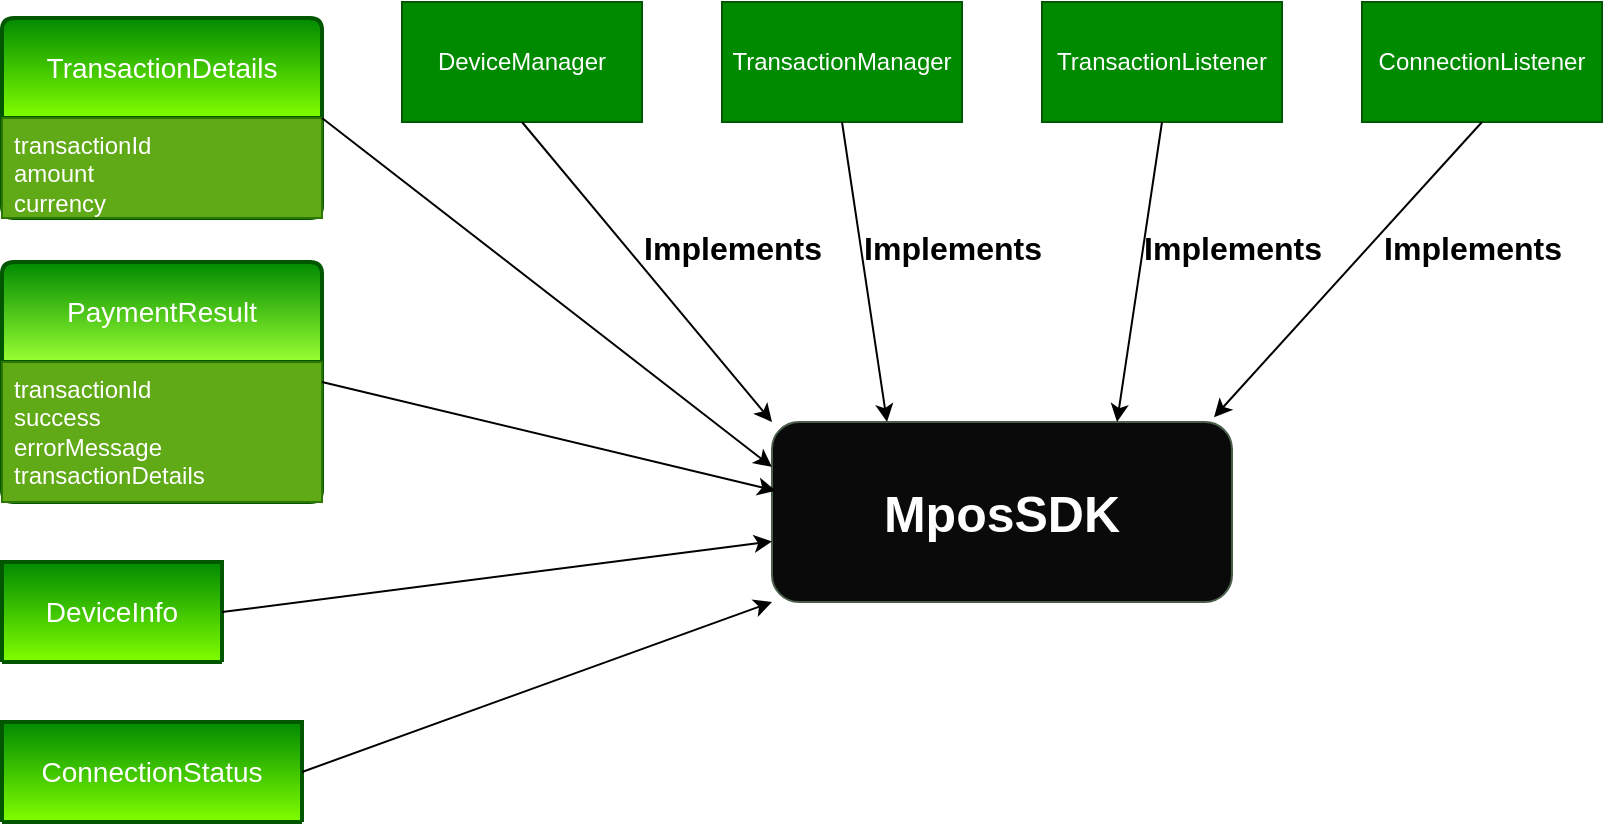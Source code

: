 <mxfile version="22.1.7" type="github">
  <diagram name="Page-1" id="8V6RjgSloTORYyE_jMOV">
    <mxGraphModel dx="1002" dy="569" grid="1" gridSize="10" guides="1" tooltips="1" connect="1" arrows="1" fold="1" page="1" pageScale="1" pageWidth="850" pageHeight="1100" math="0" shadow="0">
      <root>
        <mxCell id="0" />
        <mxCell id="1" parent="0" />
        <mxCell id="IYBhqnQqCelYZUV0Fu-4-50" value="TransactionDetails" style="swimlane;childLayout=stackLayout;horizontal=1;startSize=50;horizontalStack=0;rounded=1;fontSize=14;fontStyle=0;strokeWidth=2;resizeParent=0;resizeLast=1;shadow=0;dashed=0;align=center;arcSize=4;whiteSpace=wrap;html=1;fillColor=#008a00;fontColor=#ffffff;strokeColor=#005700;swimlaneFillColor=default;gradientColor=#80FF00;" parent="1" vertex="1">
          <mxGeometry x="40" y="48" width="160" height="100" as="geometry">
            <mxRectangle x="40" y="160" width="160" height="50" as="alternateBounds" />
          </mxGeometry>
        </mxCell>
        <mxCell id="IYBhqnQqCelYZUV0Fu-4-51" value="transactionId&lt;br&gt;amount&lt;br&gt;currency" style="align=left;strokeColor=#2D7600;fillColor=#60a917;spacingLeft=4;fontSize=12;verticalAlign=top;resizable=0;rotatable=0;part=1;html=1;fontColor=#ffffff;" parent="IYBhqnQqCelYZUV0Fu-4-50" vertex="1">
          <mxGeometry y="50" width="160" height="50" as="geometry" />
        </mxCell>
        <mxCell id="IYBhqnQqCelYZUV0Fu-4-52" value="ConnectionStatus" style="swimlane;childLayout=stackLayout;horizontal=1;startSize=50;horizontalStack=0;rounded=1;fontSize=14;fontStyle=0;strokeWidth=2;resizeParent=0;resizeLast=1;shadow=0;dashed=0;align=center;arcSize=4;whiteSpace=wrap;html=1;fillColor=#008a00;fontColor=#ffffff;strokeColor=#005700;gradientColor=#80FF00;swimlaneFillColor=none;" parent="1" vertex="1" collapsed="1">
          <mxGeometry x="40" y="400" width="150" height="50" as="geometry">
            <mxRectangle x="30" y="400" width="160" height="90" as="alternateBounds" />
          </mxGeometry>
        </mxCell>
        <mxCell id="IYBhqnQqCelYZUV0Fu-4-53" value="isConnected&lt;br&gt;deviceInfo" style="align=left;strokeColor=#2D7600;fillColor=#60a917;spacingLeft=4;fontSize=12;verticalAlign=top;resizable=0;rotatable=0;part=1;html=1;fontColor=#ffffff;" parent="IYBhqnQqCelYZUV0Fu-4-52" vertex="1">
          <mxGeometry y="50" width="160" height="40" as="geometry" />
        </mxCell>
        <mxCell id="IYBhqnQqCelYZUV0Fu-4-54" value="DeviceInfo" style="swimlane;childLayout=stackLayout;horizontal=1;startSize=50;horizontalStack=0;rounded=1;fontSize=14;fontStyle=0;strokeWidth=2;resizeParent=0;resizeLast=1;shadow=0;dashed=0;align=center;arcSize=4;whiteSpace=wrap;html=1;fillColor=#008a00;fontColor=#ffffff;strokeColor=#005700;gradientColor=#80FF00;" parent="1" vertex="1" collapsed="1">
          <mxGeometry x="40" y="320" width="110" height="50" as="geometry">
            <mxRectangle x="30" y="290" width="160" height="90" as="alternateBounds" />
          </mxGeometry>
        </mxCell>
        <mxCell id="IYBhqnQqCelYZUV0Fu-4-55" value="amount&lt;br&gt;currency" style="align=left;strokeColor=#2D7600;fillColor=#60a917;spacingLeft=4;fontSize=12;verticalAlign=top;resizable=0;rotatable=0;part=1;html=1;fontColor=#ffffff;" parent="IYBhqnQqCelYZUV0Fu-4-54" vertex="1">
          <mxGeometry y="50" width="160" height="40" as="geometry" />
        </mxCell>
        <mxCell id="IYBhqnQqCelYZUV0Fu-4-56" value="PaymentResult" style="swimlane;childLayout=stackLayout;horizontal=1;startSize=50;horizontalStack=0;rounded=1;fontSize=14;fontStyle=0;strokeWidth=2;resizeParent=0;resizeLast=1;shadow=0;dashed=0;align=center;arcSize=4;whiteSpace=wrap;html=1;fillColor=#008a00;fontColor=#ffffff;strokeColor=#005700;gradientColor=#99FF33;" parent="1" vertex="1">
          <mxGeometry x="40" y="170" width="160" height="120" as="geometry">
            <mxRectangle x="40" y="240" width="140" height="50" as="alternateBounds" />
          </mxGeometry>
        </mxCell>
        <mxCell id="IYBhqnQqCelYZUV0Fu-4-57" value="transactionId&lt;br&gt;success&lt;br&gt;errorMessage&lt;br&gt;transactionDetails" style="align=left;strokeColor=#2D7600;fillColor=#60a917;spacingLeft=4;fontSize=12;verticalAlign=top;resizable=0;rotatable=0;part=1;html=1;fontColor=#ffffff;" parent="IYBhqnQqCelYZUV0Fu-4-56" vertex="1">
          <mxGeometry y="50" width="160" height="70" as="geometry" />
        </mxCell>
        <mxCell id="IYBhqnQqCelYZUV0Fu-4-59" value="TransactionManager" style="rounded=0;whiteSpace=wrap;html=1;fillColor=#008a00;fontColor=#ffffff;strokeColor=#005700;" parent="1" vertex="1">
          <mxGeometry x="400" y="40" width="120" height="60" as="geometry" />
        </mxCell>
        <mxCell id="IYBhqnQqCelYZUV0Fu-4-60" value="DeviceManager" style="rounded=0;whiteSpace=wrap;html=1;fillColor=#008a00;fontColor=#ffffff;strokeColor=#005700;" parent="1" vertex="1">
          <mxGeometry x="240" y="40" width="120" height="60" as="geometry" />
        </mxCell>
        <mxCell id="IYBhqnQqCelYZUV0Fu-4-61" value="TransactionListener" style="rounded=0;whiteSpace=wrap;html=1;fillColor=#008a00;fontColor=#ffffff;strokeColor=#005700;" parent="1" vertex="1">
          <mxGeometry x="560" y="40" width="120" height="60" as="geometry" />
        </mxCell>
        <mxCell id="IYBhqnQqCelYZUV0Fu-4-62" value="ConnectionListener" style="rounded=0;whiteSpace=wrap;html=1;fillColor=#008a00;fontColor=#ffffff;strokeColor=#005700;" parent="1" vertex="1">
          <mxGeometry x="720" y="40" width="120" height="60" as="geometry" />
        </mxCell>
        <mxCell id="IYBhqnQqCelYZUV0Fu-4-63" value="&lt;font style=&quot;font-size: 25px;&quot;&gt;&lt;b&gt;MposSDK&lt;/b&gt;&lt;/font&gt;" style="rounded=1;whiteSpace=wrap;html=1;fillColor=#0a0a0a;fontColor=#ffffff;strokeColor=#4a5e4a;gradientColor=none;" parent="1" vertex="1">
          <mxGeometry x="425" y="250" width="230" height="90" as="geometry" />
        </mxCell>
        <mxCell id="IYBhqnQqCelYZUV0Fu-4-64" value="" style="endArrow=classic;html=1;rounded=0;exitX=0.5;exitY=1;exitDx=0;exitDy=0;entryX=0;entryY=0;entryDx=0;entryDy=0;" parent="1" source="IYBhqnQqCelYZUV0Fu-4-60" target="IYBhqnQqCelYZUV0Fu-4-63" edge="1">
          <mxGeometry width="50" height="50" relative="1" as="geometry">
            <mxPoint x="400" y="280" as="sourcePoint" />
            <mxPoint x="450" y="230" as="targetPoint" />
          </mxGeometry>
        </mxCell>
        <mxCell id="IYBhqnQqCelYZUV0Fu-4-65" value="" style="endArrow=classic;html=1;rounded=0;exitX=0.5;exitY=1;exitDx=0;exitDy=0;entryX=0.75;entryY=0;entryDx=0;entryDy=0;" parent="1" source="IYBhqnQqCelYZUV0Fu-4-61" target="IYBhqnQqCelYZUV0Fu-4-63" edge="1">
          <mxGeometry width="50" height="50" relative="1" as="geometry">
            <mxPoint x="620" y="120" as="sourcePoint" />
            <mxPoint x="745" y="270" as="targetPoint" />
          </mxGeometry>
        </mxCell>
        <mxCell id="IYBhqnQqCelYZUV0Fu-4-66" value="" style="endArrow=classic;html=1;rounded=0;exitX=0.5;exitY=1;exitDx=0;exitDy=0;entryX=0.25;entryY=0;entryDx=0;entryDy=0;" parent="1" source="IYBhqnQqCelYZUV0Fu-4-59" target="IYBhqnQqCelYZUV0Fu-4-63" edge="1">
          <mxGeometry width="50" height="50" relative="1" as="geometry">
            <mxPoint x="440" y="100" as="sourcePoint" />
            <mxPoint x="565" y="250" as="targetPoint" />
          </mxGeometry>
        </mxCell>
        <mxCell id="IYBhqnQqCelYZUV0Fu-4-67" value="" style="endArrow=classic;html=1;rounded=0;exitX=0.5;exitY=1;exitDx=0;exitDy=0;entryX=0.961;entryY=-0.027;entryDx=0;entryDy=0;entryPerimeter=0;" parent="1" source="IYBhqnQqCelYZUV0Fu-4-62" target="IYBhqnQqCelYZUV0Fu-4-63" edge="1">
          <mxGeometry width="50" height="50" relative="1" as="geometry">
            <mxPoint x="760" y="140" as="sourcePoint" />
            <mxPoint x="885" y="290" as="targetPoint" />
          </mxGeometry>
        </mxCell>
        <mxCell id="IYBhqnQqCelYZUV0Fu-4-68" value="&lt;font style=&quot;font-size: 16px;&quot;&gt;&lt;b&gt;Implements&lt;/b&gt;&lt;/font&gt;" style="text;html=1;align=center;verticalAlign=middle;resizable=0;points=[];autosize=1;strokeColor=none;fillColor=none;" parent="1" vertex="1">
          <mxGeometry x="350" y="148" width="110" height="30" as="geometry" />
        </mxCell>
        <mxCell id="IYBhqnQqCelYZUV0Fu-4-69" value="&lt;font style=&quot;font-size: 16px;&quot;&gt;&lt;b&gt;Implements&lt;/b&gt;&lt;/font&gt;" style="text;html=1;align=center;verticalAlign=middle;resizable=0;points=[];autosize=1;strokeColor=none;fillColor=none;" parent="1" vertex="1">
          <mxGeometry x="460" y="148" width="110" height="30" as="geometry" />
        </mxCell>
        <mxCell id="IYBhqnQqCelYZUV0Fu-4-70" value="&lt;font style=&quot;font-size: 16px;&quot;&gt;&lt;b&gt;Implements&lt;/b&gt;&lt;/font&gt;" style="text;html=1;align=center;verticalAlign=middle;resizable=0;points=[];autosize=1;strokeColor=none;fillColor=none;" parent="1" vertex="1">
          <mxGeometry x="600" y="148" width="110" height="30" as="geometry" />
        </mxCell>
        <mxCell id="IYBhqnQqCelYZUV0Fu-4-71" value="&lt;font style=&quot;font-size: 16px;&quot;&gt;&lt;b&gt;Implements&lt;/b&gt;&lt;/font&gt;" style="text;html=1;align=center;verticalAlign=middle;resizable=0;points=[];autosize=1;strokeColor=none;fillColor=none;" parent="1" vertex="1">
          <mxGeometry x="720" y="148" width="110" height="30" as="geometry" />
        </mxCell>
        <mxCell id="IYBhqnQqCelYZUV0Fu-4-75" value="" style="endArrow=classic;html=1;rounded=0;exitX=1;exitY=0.5;exitDx=0;exitDy=0;entryX=0;entryY=0.25;entryDx=0;entryDy=0;" parent="1" source="IYBhqnQqCelYZUV0Fu-4-50" target="IYBhqnQqCelYZUV0Fu-4-63" edge="1">
          <mxGeometry width="50" height="50" relative="1" as="geometry">
            <mxPoint x="290" y="150" as="sourcePoint" />
            <mxPoint x="415" y="300" as="targetPoint" />
          </mxGeometry>
        </mxCell>
        <mxCell id="IYBhqnQqCelYZUV0Fu-4-76" value="" style="endArrow=classic;html=1;rounded=0;exitX=1;exitY=0.5;exitDx=0;exitDy=0;" parent="1" source="IYBhqnQqCelYZUV0Fu-4-54" target="IYBhqnQqCelYZUV0Fu-4-63" edge="1">
          <mxGeometry width="50" height="50" relative="1" as="geometry">
            <mxPoint x="170" y="320" as="sourcePoint" />
            <mxPoint x="295" y="470" as="targetPoint" />
          </mxGeometry>
        </mxCell>
        <mxCell id="IYBhqnQqCelYZUV0Fu-4-77" value="" style="endArrow=classic;html=1;rounded=0;exitX=1;exitY=0.5;exitDx=0;exitDy=0;entryX=0.008;entryY=0.382;entryDx=0;entryDy=0;entryPerimeter=0;" parent="1" source="IYBhqnQqCelYZUV0Fu-4-56" target="IYBhqnQqCelYZUV0Fu-4-63" edge="1">
          <mxGeometry width="50" height="50" relative="1" as="geometry">
            <mxPoint x="237.5" y="180" as="sourcePoint" />
            <mxPoint x="362.5" y="330" as="targetPoint" />
          </mxGeometry>
        </mxCell>
        <mxCell id="IYBhqnQqCelYZUV0Fu-4-78" value="" style="endArrow=classic;html=1;rounded=0;exitX=1;exitY=0.5;exitDx=0;exitDy=0;entryX=0;entryY=1;entryDx=0;entryDy=0;" parent="1" source="IYBhqnQqCelYZUV0Fu-4-52" target="IYBhqnQqCelYZUV0Fu-4-63" edge="1">
          <mxGeometry width="50" height="50" relative="1" as="geometry">
            <mxPoint x="200" y="390" as="sourcePoint" />
            <mxPoint x="355" y="525" as="targetPoint" />
          </mxGeometry>
        </mxCell>
      </root>
    </mxGraphModel>
  </diagram>
</mxfile>
